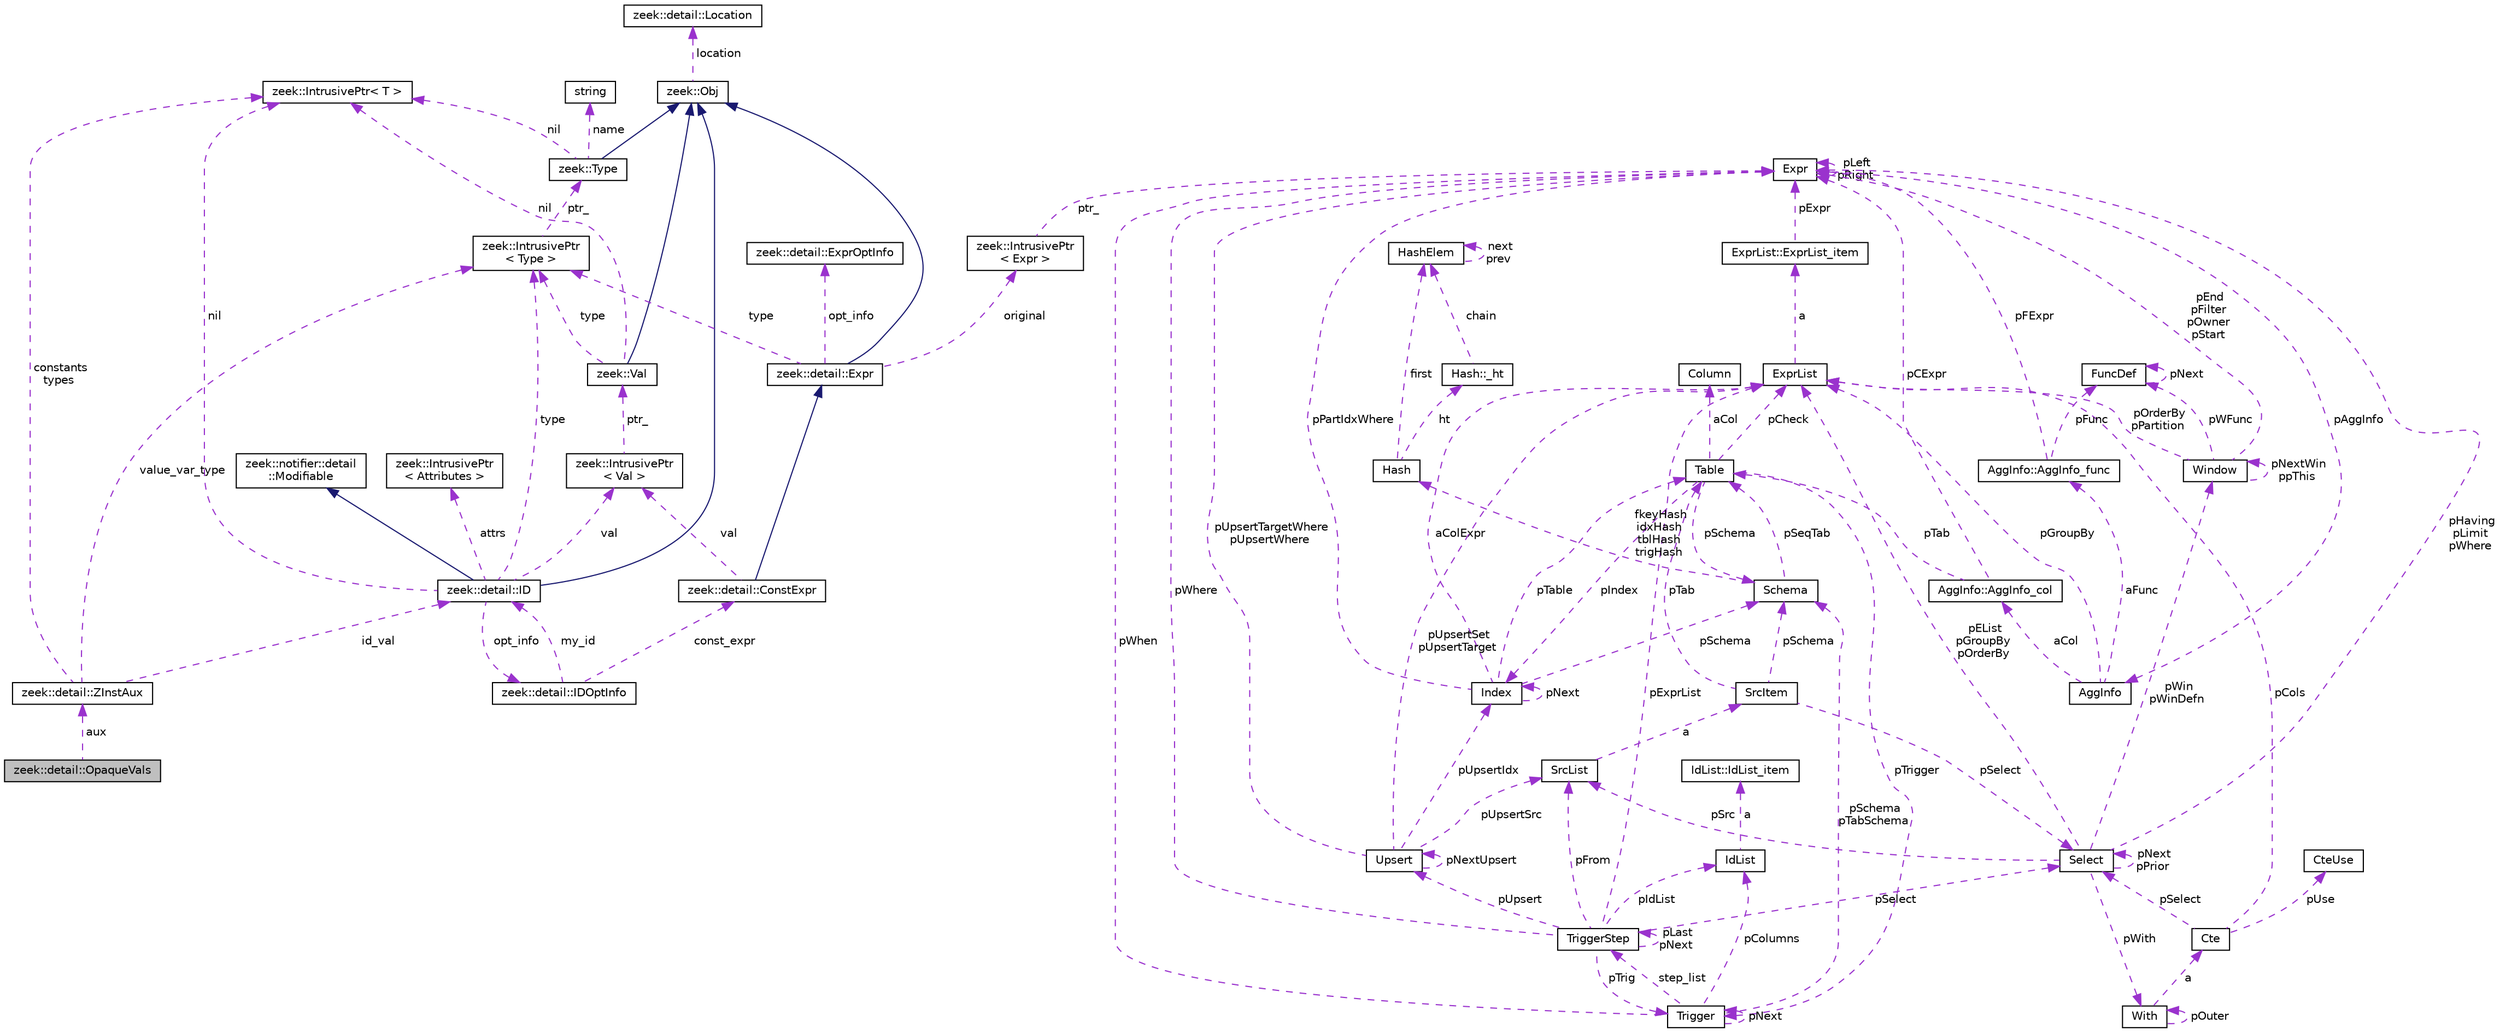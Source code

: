 digraph "zeek::detail::OpaqueVals"
{
 // LATEX_PDF_SIZE
  edge [fontname="Helvetica",fontsize="10",labelfontname="Helvetica",labelfontsize="10"];
  node [fontname="Helvetica",fontsize="10",shape=record];
  Node1 [label="zeek::detail::OpaqueVals",height=0.2,width=0.4,color="black", fillcolor="grey75", style="filled", fontcolor="black",tooltip=" "];
  Node2 -> Node1 [dir="back",color="darkorchid3",fontsize="10",style="dashed",label=" aux" ,fontname="Helvetica"];
  Node2 [label="zeek::detail::ZInstAux",height=0.2,width=0.4,color="black", fillcolor="white", style="filled",URL="$df/d40/classzeek_1_1detail_1_1ZInstAux.html",tooltip=" "];
  Node3 -> Node2 [dir="back",color="darkorchid3",fontsize="10",style="dashed",label=" constants\ntypes" ,fontname="Helvetica"];
  Node3 [label="zeek::IntrusivePtr\< T \>",height=0.2,width=0.4,color="black", fillcolor="white", style="filled",URL="$d6/dba/classzeek_1_1IntrusivePtr.html",tooltip=" "];
  Node4 -> Node2 [dir="back",color="darkorchid3",fontsize="10",style="dashed",label=" id_val" ,fontname="Helvetica"];
  Node4 [label="zeek::detail::ID",height=0.2,width=0.4,color="black", fillcolor="white", style="filled",URL="$d1/dcf/classzeek_1_1detail_1_1ID.html",tooltip=" "];
  Node5 -> Node4 [dir="back",color="midnightblue",fontsize="10",style="solid",fontname="Helvetica"];
  Node5 [label="zeek::Obj",height=0.2,width=0.4,color="black", fillcolor="white", style="filled",URL="$dd/df1/classzeek_1_1Obj.html",tooltip=" "];
  Node6 -> Node5 [dir="back",color="darkorchid3",fontsize="10",style="dashed",label=" location" ,fontname="Helvetica"];
  Node6 [label="zeek::detail::Location",height=0.2,width=0.4,color="black", fillcolor="white", style="filled",URL="$d5/d1d/classzeek_1_1detail_1_1Location.html",tooltip=" "];
  Node7 -> Node4 [dir="back",color="midnightblue",fontsize="10",style="solid",fontname="Helvetica"];
  Node7 [label="zeek::notifier::detail\l::Modifiable",height=0.2,width=0.4,color="black", fillcolor="white", style="filled",URL="$d8/d87/classzeek_1_1notifier_1_1detail_1_1Modifiable.html",tooltip=" "];
  Node3 -> Node4 [dir="back",color="darkorchid3",fontsize="10",style="dashed",label=" nil" ,fontname="Helvetica"];
  Node8 -> Node4 [dir="back",color="darkorchid3",fontsize="10",style="dashed",label=" type" ,fontname="Helvetica"];
  Node8 [label="zeek::IntrusivePtr\l\< Type \>",height=0.2,width=0.4,color="black", fillcolor="white", style="filled",URL="$d6/dba/classzeek_1_1IntrusivePtr.html",tooltip=" "];
  Node9 -> Node8 [dir="back",color="darkorchid3",fontsize="10",style="dashed",label=" ptr_" ,fontname="Helvetica"];
  Node9 [label="zeek::Type",height=0.2,width=0.4,color="black", fillcolor="white", style="filled",URL="$d0/d4f/classzeek_1_1Type.html",tooltip=" "];
  Node5 -> Node9 [dir="back",color="midnightblue",fontsize="10",style="solid",fontname="Helvetica"];
  Node3 -> Node9 [dir="back",color="darkorchid3",fontsize="10",style="dashed",label=" nil" ,fontname="Helvetica"];
  Node10 -> Node9 [dir="back",color="darkorchid3",fontsize="10",style="dashed",label=" name" ,fontname="Helvetica"];
  Node10 [label="string",height=0.2,width=0.4,color="black", fillcolor="white", style="filled",tooltip=" "];
  Node11 -> Node4 [dir="back",color="darkorchid3",fontsize="10",style="dashed",label=" val" ,fontname="Helvetica"];
  Node11 [label="zeek::IntrusivePtr\l\< Val \>",height=0.2,width=0.4,color="black", fillcolor="white", style="filled",URL="$d6/dba/classzeek_1_1IntrusivePtr.html",tooltip=" "];
  Node12 -> Node11 [dir="back",color="darkorchid3",fontsize="10",style="dashed",label=" ptr_" ,fontname="Helvetica"];
  Node12 [label="zeek::Val",height=0.2,width=0.4,color="black", fillcolor="white", style="filled",URL="$de/d49/classzeek_1_1Val.html",tooltip=" "];
  Node5 -> Node12 [dir="back",color="midnightblue",fontsize="10",style="solid",fontname="Helvetica"];
  Node3 -> Node12 [dir="back",color="darkorchid3",fontsize="10",style="dashed",label=" nil" ,fontname="Helvetica"];
  Node8 -> Node12 [dir="back",color="darkorchid3",fontsize="10",style="dashed",label=" type" ,fontname="Helvetica"];
  Node13 -> Node4 [dir="back",color="darkorchid3",fontsize="10",style="dashed",label=" attrs" ,fontname="Helvetica"];
  Node13 [label="zeek::IntrusivePtr\l\< Attributes \>",height=0.2,width=0.4,color="black", fillcolor="white", style="filled",URL="$d6/dba/classzeek_1_1IntrusivePtr.html",tooltip=" "];
  Node14 -> Node4 [dir="back",color="darkorchid3",fontsize="10",style="dashed",label=" opt_info" ,fontname="Helvetica"];
  Node14 [label="zeek::detail::IDOptInfo",height=0.2,width=0.4,color="black", fillcolor="white", style="filled",URL="$dd/dcb/classzeek_1_1detail_1_1IDOptInfo.html",tooltip=" "];
  Node15 -> Node14 [dir="back",color="darkorchid3",fontsize="10",style="dashed",label=" const_expr" ,fontname="Helvetica"];
  Node15 [label="zeek::detail::ConstExpr",height=0.2,width=0.4,color="black", fillcolor="white", style="filled",URL="$db/db7/classzeek_1_1detail_1_1ConstExpr.html",tooltip=" "];
  Node16 -> Node15 [dir="back",color="midnightblue",fontsize="10",style="solid",fontname="Helvetica"];
  Node16 [label="zeek::detail::Expr",height=0.2,width=0.4,color="black", fillcolor="white", style="filled",URL="$dc/d54/classzeek_1_1detail_1_1Expr.html",tooltip=" "];
  Node5 -> Node16 [dir="back",color="midnightblue",fontsize="10",style="solid",fontname="Helvetica"];
  Node8 -> Node16 [dir="back",color="darkorchid3",fontsize="10",style="dashed",label=" type" ,fontname="Helvetica"];
  Node17 -> Node16 [dir="back",color="darkorchid3",fontsize="10",style="dashed",label=" original" ,fontname="Helvetica"];
  Node17 [label="zeek::IntrusivePtr\l\< Expr \>",height=0.2,width=0.4,color="black", fillcolor="white", style="filled",URL="$d6/dba/classzeek_1_1IntrusivePtr.html",tooltip=" "];
  Node18 -> Node17 [dir="back",color="darkorchid3",fontsize="10",style="dashed",label=" ptr_" ,fontname="Helvetica"];
  Node18 [label="Expr",height=0.2,width=0.4,color="black", fillcolor="white", style="filled",URL="$db/d1b/sqlite3_8c.html#d4/dfb/structExpr",tooltip=" "];
  Node18 -> Node18 [dir="back",color="darkorchid3",fontsize="10",style="dashed",label=" pLeft\npRight" ,fontname="Helvetica"];
  Node19 -> Node18 [dir="back",color="darkorchid3",fontsize="10",style="dashed",label=" pAggInfo" ,fontname="Helvetica"];
  Node19 [label="AggInfo",height=0.2,width=0.4,color="black", fillcolor="white", style="filled",URL="$db/d1b/sqlite3_8c.html#d2/dc8/structAggInfo",tooltip=" "];
  Node20 -> Node19 [dir="back",color="darkorchid3",fontsize="10",style="dashed",label=" pGroupBy" ,fontname="Helvetica"];
  Node20 [label="ExprList",height=0.2,width=0.4,color="black", fillcolor="white", style="filled",URL="$db/d1b/sqlite3_8c.html#d5/d5c/structExprList",tooltip=" "];
  Node21 -> Node20 [dir="back",color="darkorchid3",fontsize="10",style="dashed",label=" a" ,fontname="Helvetica"];
  Node21 [label="ExprList::ExprList_item",height=0.2,width=0.4,color="black", fillcolor="white", style="filled",URL="$db/d1b/sqlite3_8c.html#d8/dae/structExprList_1_1ExprList__item",tooltip=" "];
  Node18 -> Node21 [dir="back",color="darkorchid3",fontsize="10",style="dashed",label=" pExpr" ,fontname="Helvetica"];
  Node22 -> Node19 [dir="back",color="darkorchid3",fontsize="10",style="dashed",label=" aCol" ,fontname="Helvetica"];
  Node22 [label="AggInfo::AggInfo_col",height=0.2,width=0.4,color="black", fillcolor="white", style="filled",URL="$db/d1b/sqlite3_8c.html#d6/d3a/structAggInfo_1_1AggInfo__col",tooltip=" "];
  Node23 -> Node22 [dir="back",color="darkorchid3",fontsize="10",style="dashed",label=" pTab" ,fontname="Helvetica"];
  Node23 [label="Table",height=0.2,width=0.4,color="black", fillcolor="white", style="filled",URL="$db/d1b/sqlite3_8c.html#dc/dcb/structTable",tooltip=" "];
  Node24 -> Node23 [dir="back",color="darkorchid3",fontsize="10",style="dashed",label=" aCol" ,fontname="Helvetica"];
  Node24 [label="Column",height=0.2,width=0.4,color="black", fillcolor="white", style="filled",URL="$db/d1b/sqlite3_8c.html#dc/dc1/structColumn",tooltip=" "];
  Node25 -> Node23 [dir="back",color="darkorchid3",fontsize="10",style="dashed",label=" pIndex" ,fontname="Helvetica"];
  Node25 [label="Index",height=0.2,width=0.4,color="black", fillcolor="white", style="filled",URL="$db/d1b/sqlite3_8c.html#df/d86/structIndex",tooltip=" "];
  Node23 -> Node25 [dir="back",color="darkorchid3",fontsize="10",style="dashed",label=" pTable" ,fontname="Helvetica"];
  Node25 -> Node25 [dir="back",color="darkorchid3",fontsize="10",style="dashed",label=" pNext" ,fontname="Helvetica"];
  Node26 -> Node25 [dir="back",color="darkorchid3",fontsize="10",style="dashed",label=" pSchema" ,fontname="Helvetica"];
  Node26 [label="Schema",height=0.2,width=0.4,color="black", fillcolor="white", style="filled",URL="$db/d1b/sqlite3_8c.html#d8/db0/structSchema",tooltip=" "];
  Node27 -> Node26 [dir="back",color="darkorchid3",fontsize="10",style="dashed",label=" fkeyHash\nidxHash\ntblHash\ntrigHash" ,fontname="Helvetica"];
  Node27 [label="Hash",height=0.2,width=0.4,color="black", fillcolor="white", style="filled",URL="$db/d1b/sqlite3_8c.html#d1/dbe/structHash",tooltip=" "];
  Node28 -> Node27 [dir="back",color="darkorchid3",fontsize="10",style="dashed",label=" first" ,fontname="Helvetica"];
  Node28 [label="HashElem",height=0.2,width=0.4,color="black", fillcolor="white", style="filled",URL="$db/d1b/sqlite3_8c.html#da/d21/structHashElem",tooltip=" "];
  Node28 -> Node28 [dir="back",color="darkorchid3",fontsize="10",style="dashed",label=" next\nprev" ,fontname="Helvetica"];
  Node29 -> Node27 [dir="back",color="darkorchid3",fontsize="10",style="dashed",label=" ht" ,fontname="Helvetica"];
  Node29 [label="Hash::_ht",height=0.2,width=0.4,color="black", fillcolor="white", style="filled",URL="$db/d1b/sqlite3_8c.html#d7/d1f/structHash_1_1__ht",tooltip=" "];
  Node28 -> Node29 [dir="back",color="darkorchid3",fontsize="10",style="dashed",label=" chain" ,fontname="Helvetica"];
  Node23 -> Node26 [dir="back",color="darkorchid3",fontsize="10",style="dashed",label=" pSeqTab" ,fontname="Helvetica"];
  Node18 -> Node25 [dir="back",color="darkorchid3",fontsize="10",style="dashed",label=" pPartIdxWhere" ,fontname="Helvetica"];
  Node20 -> Node25 [dir="back",color="darkorchid3",fontsize="10",style="dashed",label=" aColExpr" ,fontname="Helvetica"];
  Node20 -> Node23 [dir="back",color="darkorchid3",fontsize="10",style="dashed",label=" pCheck" ,fontname="Helvetica"];
  Node30 -> Node23 [dir="back",color="darkorchid3",fontsize="10",style="dashed",label=" pTrigger" ,fontname="Helvetica"];
  Node30 [label="Trigger",height=0.2,width=0.4,color="black", fillcolor="white", style="filled",URL="$db/d1b/sqlite3_8c.html#dc/d15/structTrigger",tooltip=" "];
  Node18 -> Node30 [dir="back",color="darkorchid3",fontsize="10",style="dashed",label=" pWhen" ,fontname="Helvetica"];
  Node31 -> Node30 [dir="back",color="darkorchid3",fontsize="10",style="dashed",label=" pColumns" ,fontname="Helvetica"];
  Node31 [label="IdList",height=0.2,width=0.4,color="black", fillcolor="white", style="filled",URL="$db/d1b/sqlite3_8c.html#da/d69/structIdList",tooltip=" "];
  Node32 -> Node31 [dir="back",color="darkorchid3",fontsize="10",style="dashed",label=" a" ,fontname="Helvetica"];
  Node32 [label="IdList::IdList_item",height=0.2,width=0.4,color="black", fillcolor="white", style="filled",URL="$db/d1b/sqlite3_8c.html#d4/dc3/structIdList_1_1IdList__item",tooltip=" "];
  Node26 -> Node30 [dir="back",color="darkorchid3",fontsize="10",style="dashed",label=" pSchema\npTabSchema" ,fontname="Helvetica"];
  Node33 -> Node30 [dir="back",color="darkorchid3",fontsize="10",style="dashed",label=" step_list" ,fontname="Helvetica"];
  Node33 [label="TriggerStep",height=0.2,width=0.4,color="black", fillcolor="white", style="filled",URL="$db/d1b/sqlite3_8c.html#d5/da5/structTriggerStep",tooltip=" "];
  Node30 -> Node33 [dir="back",color="darkorchid3",fontsize="10",style="dashed",label=" pTrig" ,fontname="Helvetica"];
  Node34 -> Node33 [dir="back",color="darkorchid3",fontsize="10",style="dashed",label=" pSelect" ,fontname="Helvetica"];
  Node34 [label="Select",height=0.2,width=0.4,color="black", fillcolor="white", style="filled",URL="$db/d1b/sqlite3_8c.html#dd/d39/structSelect",tooltip=" "];
  Node20 -> Node34 [dir="back",color="darkorchid3",fontsize="10",style="dashed",label=" pEList\npGroupBy\npOrderBy" ,fontname="Helvetica"];
  Node35 -> Node34 [dir="back",color="darkorchid3",fontsize="10",style="dashed",label=" pSrc" ,fontname="Helvetica"];
  Node35 [label="SrcList",height=0.2,width=0.4,color="black", fillcolor="white", style="filled",URL="$db/d1b/sqlite3_8c.html#de/deb/structSrcList",tooltip=" "];
  Node36 -> Node35 [dir="back",color="darkorchid3",fontsize="10",style="dashed",label=" a" ,fontname="Helvetica"];
  Node36 [label="SrcItem",height=0.2,width=0.4,color="black", fillcolor="white", style="filled",URL="$db/d1b/sqlite3_8c.html#d0/d26/structSrcItem",tooltip=" "];
  Node26 -> Node36 [dir="back",color="darkorchid3",fontsize="10",style="dashed",label=" pSchema" ,fontname="Helvetica"];
  Node23 -> Node36 [dir="back",color="darkorchid3",fontsize="10",style="dashed",label=" pTab" ,fontname="Helvetica"];
  Node34 -> Node36 [dir="back",color="darkorchid3",fontsize="10",style="dashed",label=" pSelect" ,fontname="Helvetica"];
  Node18 -> Node34 [dir="back",color="darkorchid3",fontsize="10",style="dashed",label=" pHaving\npLimit\npWhere" ,fontname="Helvetica"];
  Node34 -> Node34 [dir="back",color="darkorchid3",fontsize="10",style="dashed",label=" pNext\npPrior" ,fontname="Helvetica"];
  Node37 -> Node34 [dir="back",color="darkorchid3",fontsize="10",style="dashed",label=" pWith" ,fontname="Helvetica"];
  Node37 [label="With",height=0.2,width=0.4,color="black", fillcolor="white", style="filled",URL="$db/d1b/sqlite3_8c.html#df/d70/structWith",tooltip=" "];
  Node37 -> Node37 [dir="back",color="darkorchid3",fontsize="10",style="dashed",label=" pOuter" ,fontname="Helvetica"];
  Node38 -> Node37 [dir="back",color="darkorchid3",fontsize="10",style="dashed",label=" a" ,fontname="Helvetica"];
  Node38 [label="Cte",height=0.2,width=0.4,color="black", fillcolor="white", style="filled",URL="$db/d1b/sqlite3_8c.html#da/dbd/structCte",tooltip=" "];
  Node20 -> Node38 [dir="back",color="darkorchid3",fontsize="10",style="dashed",label=" pCols" ,fontname="Helvetica"];
  Node34 -> Node38 [dir="back",color="darkorchid3",fontsize="10",style="dashed",label=" pSelect" ,fontname="Helvetica"];
  Node39 -> Node38 [dir="back",color="darkorchid3",fontsize="10",style="dashed",label=" pUse" ,fontname="Helvetica"];
  Node39 [label="CteUse",height=0.2,width=0.4,color="black", fillcolor="white", style="filled",URL="$db/d1b/sqlite3_8c.html#d1/d27/structCteUse",tooltip=" "];
  Node40 -> Node34 [dir="back",color="darkorchid3",fontsize="10",style="dashed",label=" pWin\npWinDefn" ,fontname="Helvetica"];
  Node40 [label="Window",height=0.2,width=0.4,color="black", fillcolor="white", style="filled",URL="$db/d1b/sqlite3_8c.html#d6/d08/structWindow",tooltip=" "];
  Node20 -> Node40 [dir="back",color="darkorchid3",fontsize="10",style="dashed",label=" pOrderBy\npPartition" ,fontname="Helvetica"];
  Node18 -> Node40 [dir="back",color="darkorchid3",fontsize="10",style="dashed",label=" pEnd\npFilter\npOwner\npStart" ,fontname="Helvetica"];
  Node40 -> Node40 [dir="back",color="darkorchid3",fontsize="10",style="dashed",label=" pNextWin\nppThis" ,fontname="Helvetica"];
  Node41 -> Node40 [dir="back",color="darkorchid3",fontsize="10",style="dashed",label=" pWFunc" ,fontname="Helvetica"];
  Node41 [label="FuncDef",height=0.2,width=0.4,color="black", fillcolor="white", style="filled",URL="$d1/d3a/structFuncDef.html",tooltip=" "];
  Node41 -> Node41 [dir="back",color="darkorchid3",fontsize="10",style="dashed",label=" pNext" ,fontname="Helvetica"];
  Node35 -> Node33 [dir="back",color="darkorchid3",fontsize="10",style="dashed",label=" pFrom" ,fontname="Helvetica"];
  Node18 -> Node33 [dir="back",color="darkorchid3",fontsize="10",style="dashed",label=" pWhere" ,fontname="Helvetica"];
  Node20 -> Node33 [dir="back",color="darkorchid3",fontsize="10",style="dashed",label=" pExprList" ,fontname="Helvetica"];
  Node31 -> Node33 [dir="back",color="darkorchid3",fontsize="10",style="dashed",label=" pIdList" ,fontname="Helvetica"];
  Node42 -> Node33 [dir="back",color="darkorchid3",fontsize="10",style="dashed",label=" pUpsert" ,fontname="Helvetica"];
  Node42 [label="Upsert",height=0.2,width=0.4,color="black", fillcolor="white", style="filled",URL="$db/d1b/sqlite3_8c.html#da/d8e/structUpsert",tooltip=" "];
  Node20 -> Node42 [dir="back",color="darkorchid3",fontsize="10",style="dashed",label=" pUpsertSet\npUpsertTarget" ,fontname="Helvetica"];
  Node18 -> Node42 [dir="back",color="darkorchid3",fontsize="10",style="dashed",label=" pUpsertTargetWhere\npUpsertWhere" ,fontname="Helvetica"];
  Node42 -> Node42 [dir="back",color="darkorchid3",fontsize="10",style="dashed",label=" pNextUpsert" ,fontname="Helvetica"];
  Node25 -> Node42 [dir="back",color="darkorchid3",fontsize="10",style="dashed",label=" pUpsertIdx" ,fontname="Helvetica"];
  Node35 -> Node42 [dir="back",color="darkorchid3",fontsize="10",style="dashed",label=" pUpsertSrc" ,fontname="Helvetica"];
  Node33 -> Node33 [dir="back",color="darkorchid3",fontsize="10",style="dashed",label=" pLast\npNext" ,fontname="Helvetica"];
  Node30 -> Node30 [dir="back",color="darkorchid3",fontsize="10",style="dashed",label=" pNext" ,fontname="Helvetica"];
  Node26 -> Node23 [dir="back",color="darkorchid3",fontsize="10",style="dashed",label=" pSchema" ,fontname="Helvetica"];
  Node18 -> Node22 [dir="back",color="darkorchid3",fontsize="10",style="dashed",label=" pCExpr" ,fontname="Helvetica"];
  Node43 -> Node19 [dir="back",color="darkorchid3",fontsize="10",style="dashed",label=" aFunc" ,fontname="Helvetica"];
  Node43 [label="AggInfo::AggInfo_func",height=0.2,width=0.4,color="black", fillcolor="white", style="filled",URL="$db/d1b/sqlite3_8c.html#d3/d2e/structAggInfo_1_1AggInfo__func",tooltip=" "];
  Node18 -> Node43 [dir="back",color="darkorchid3",fontsize="10",style="dashed",label=" pFExpr" ,fontname="Helvetica"];
  Node41 -> Node43 [dir="back",color="darkorchid3",fontsize="10",style="dashed",label=" pFunc" ,fontname="Helvetica"];
  Node44 -> Node16 [dir="back",color="darkorchid3",fontsize="10",style="dashed",label=" opt_info" ,fontname="Helvetica"];
  Node44 [label="zeek::detail::ExprOptInfo",height=0.2,width=0.4,color="black", fillcolor="white", style="filled",URL="$d2/d12/namespacezeek_1_1detail.html#de/d9f/classzeek_1_1detail_1_1ExprOptInfo",tooltip=" "];
  Node11 -> Node15 [dir="back",color="darkorchid3",fontsize="10",style="dashed",label=" val" ,fontname="Helvetica"];
  Node4 -> Node14 [dir="back",color="darkorchid3",fontsize="10",style="dashed",label=" my_id" ,fontname="Helvetica"];
  Node8 -> Node2 [dir="back",color="darkorchid3",fontsize="10",style="dashed",label=" value_var_type" ,fontname="Helvetica"];
}
